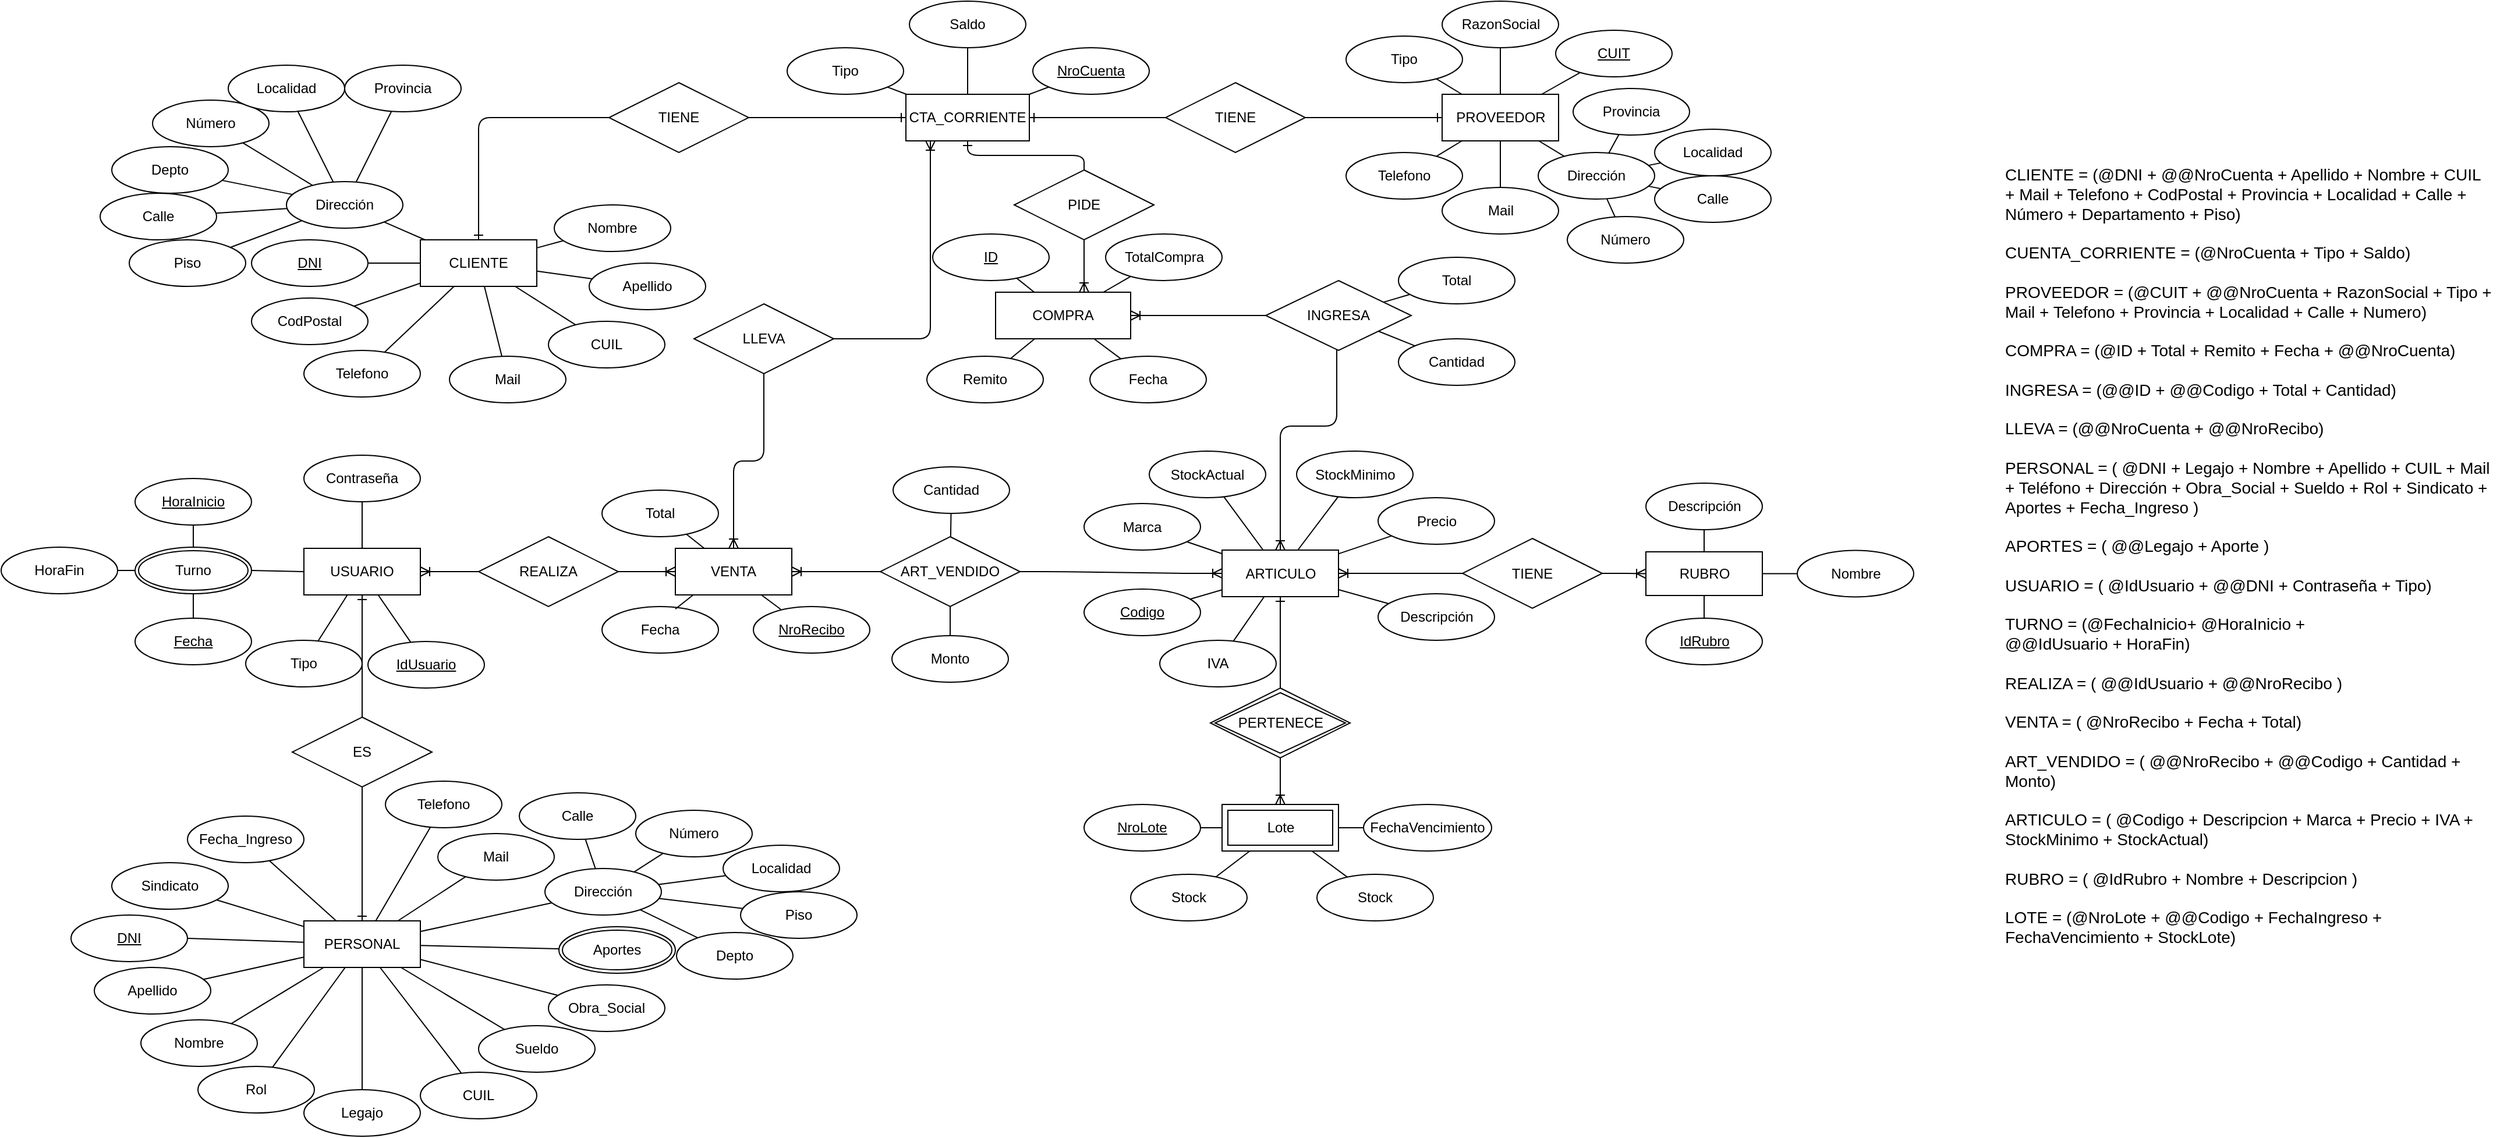 <mxfile version="13.9.9" type="device"><diagram id="IKvTLIT1SMnnKDI4ttd6" name="Página-1"><mxGraphModel dx="1092" dy="534" grid="1" gridSize="10" guides="1" tooltips="1" connect="1" arrows="1" fold="1" page="1" pageScale="1" pageWidth="827" pageHeight="1169" math="0" shadow="0"><root><mxCell id="0"/><mxCell id="1" parent="0"/><mxCell id="R1rLWOfNlnyUnQjeIpR--3" value="ARTICULO" style="whiteSpace=wrap;html=1;align=center;" parent="1" vertex="1"><mxGeometry x="1098.5" y="481.5" width="100" height="40" as="geometry"/></mxCell><mxCell id="R1rLWOfNlnyUnQjeIpR--4" value="CLIENTE" style="whiteSpace=wrap;html=1;align=center;" parent="1" vertex="1"><mxGeometry x="410" y="215" width="100" height="40" as="geometry"/></mxCell><mxCell id="R1rLWOfNlnyUnQjeIpR--5" value="PROVEEDOR" style="whiteSpace=wrap;html=1;align=center;" parent="1" vertex="1"><mxGeometry x="1287.5" y="90" width="100" height="40" as="geometry"/></mxCell><mxCell id="R1rLWOfNlnyUnQjeIpR--6" value="PERSONAL" style="whiteSpace=wrap;html=1;align=center;" parent="1" vertex="1"><mxGeometry x="310" y="800" width="100" height="40" as="geometry"/></mxCell><mxCell id="R1rLWOfNlnyUnQjeIpR--7" value="CTA_CORRIENTE" style="whiteSpace=wrap;html=1;align=center;" parent="1" vertex="1"><mxGeometry x="827" y="90" width="106" height="40" as="geometry"/></mxCell><mxCell id="R1rLWOfNlnyUnQjeIpR--8" value="INGRESA" style="shape=rhombus;perimeter=rhombusPerimeter;whiteSpace=wrap;html=1;align=center;" parent="1" vertex="1"><mxGeometry x="1136" y="250" width="125" height="60" as="geometry"/></mxCell><mxCell id="R1rLWOfNlnyUnQjeIpR--9" value="DNI" style="ellipse;whiteSpace=wrap;html=1;align=center;fontStyle=4;" parent="1" vertex="1"><mxGeometry x="110" y="795" width="100" height="40" as="geometry"/></mxCell><mxCell id="R1rLWOfNlnyUnQjeIpR--10" value="" style="endArrow=none;html=1;rounded=0;exitX=1;exitY=0.5;exitDx=0;exitDy=0;" parent="1" source="R1rLWOfNlnyUnQjeIpR--9" target="R1rLWOfNlnyUnQjeIpR--6" edge="1"><mxGeometry relative="1" as="geometry"><mxPoint x="283" y="630" as="sourcePoint"/><mxPoint x="463" y="620" as="targetPoint"/></mxGeometry></mxCell><mxCell id="R1rLWOfNlnyUnQjeIpR--11" value="Apellido" style="ellipse;whiteSpace=wrap;html=1;align=center;" parent="1" vertex="1"><mxGeometry x="130" y="840" width="100" height="40" as="geometry"/></mxCell><mxCell id="R1rLWOfNlnyUnQjeIpR--12" value="Nombre" style="ellipse;whiteSpace=wrap;html=1;align=center;" parent="1" vertex="1"><mxGeometry x="170" y="885" width="100" height="40" as="geometry"/></mxCell><mxCell id="R1rLWOfNlnyUnQjeIpR--13" value="Sueldo" style="ellipse;whiteSpace=wrap;html=1;align=center;" parent="1" vertex="1"><mxGeometry x="460" y="890" width="100" height="40" as="geometry"/></mxCell><mxCell id="R1rLWOfNlnyUnQjeIpR--14" value="Obra_Social" style="ellipse;whiteSpace=wrap;html=1;align=center;" parent="1" vertex="1"><mxGeometry x="520" y="855" width="100" height="40" as="geometry"/></mxCell><mxCell id="R1rLWOfNlnyUnQjeIpR--15" value="" style="endArrow=none;html=1;rounded=0;" parent="1" source="R1rLWOfNlnyUnQjeIpR--6" target="R1rLWOfNlnyUnQjeIpR--14" edge="1"><mxGeometry relative="1" as="geometry"><mxPoint x="481" y="820" as="sourcePoint"/><mxPoint x="627" y="730" as="targetPoint"/></mxGeometry></mxCell><mxCell id="R1rLWOfNlnyUnQjeIpR--16" value="" style="endArrow=none;html=1;rounded=0;" parent="1" source="R1rLWOfNlnyUnQjeIpR--6" target="R1rLWOfNlnyUnQjeIpR--13" edge="1"><mxGeometry relative="1" as="geometry"><mxPoint x="473" y="840" as="sourcePoint"/><mxPoint x="537" y="830" as="targetPoint"/></mxGeometry></mxCell><mxCell id="R1rLWOfNlnyUnQjeIpR--17" value="" style="endArrow=none;html=1;rounded=0;" parent="1" source="R1rLWOfNlnyUnQjeIpR--6" target="R1rLWOfNlnyUnQjeIpR--12" edge="1"><mxGeometry relative="1" as="geometry"><mxPoint x="409.667" y="850" as="sourcePoint"/><mxPoint x="456.413" y="874.179" as="targetPoint"/></mxGeometry></mxCell><mxCell id="R1rLWOfNlnyUnQjeIpR--18" value="" style="endArrow=none;html=1;rounded=0;" parent="1" source="R1rLWOfNlnyUnQjeIpR--6" target="R1rLWOfNlnyUnQjeIpR--11" edge="1"><mxGeometry relative="1" as="geometry"><mxPoint x="371" y="850" as="sourcePoint"/><mxPoint x="371" y="900" as="targetPoint"/></mxGeometry></mxCell><mxCell id="R1rLWOfNlnyUnQjeIpR--19" value="CUIL" style="ellipse;whiteSpace=wrap;html=1;align=center;" parent="1" vertex="1"><mxGeometry x="410" y="930" width="100" height="40" as="geometry"/></mxCell><mxCell id="R1rLWOfNlnyUnQjeIpR--20" value="" style="endArrow=none;html=1;rounded=0;" parent="1" source="R1rLWOfNlnyUnQjeIpR--6" target="R1rLWOfNlnyUnQjeIpR--19" edge="1"><mxGeometry relative="1" as="geometry"><mxPoint x="443.444" y="840" as="sourcePoint"/><mxPoint x="406.596" y="900.372" as="targetPoint"/></mxGeometry></mxCell><mxCell id="R1rLWOfNlnyUnQjeIpR--21" value="" style="endArrow=none;html=1;rounded=0;" parent="1" source="R1rLWOfNlnyUnQjeIpR--26" target="R1rLWOfNlnyUnQjeIpR--6" edge="1"><mxGeometry relative="1" as="geometry"><mxPoint x="500.793" y="766.293" as="sourcePoint"/><mxPoint x="476.818" y="800" as="targetPoint"/></mxGeometry></mxCell><mxCell id="R1rLWOfNlnyUnQjeIpR--22" value="Sindicato" style="ellipse;whiteSpace=wrap;html=1;align=center;" parent="1" vertex="1"><mxGeometry x="145" y="750" width="100" height="40" as="geometry"/></mxCell><mxCell id="R1rLWOfNlnyUnQjeIpR--23" value="" style="endArrow=none;html=1;rounded=0;" parent="1" source="R1rLWOfNlnyUnQjeIpR--22" target="R1rLWOfNlnyUnQjeIpR--6" edge="1"><mxGeometry relative="1" as="geometry"><mxPoint x="277" y="830" as="sourcePoint"/><mxPoint x="321" y="830" as="targetPoint"/></mxGeometry></mxCell><mxCell id="R1rLWOfNlnyUnQjeIpR--24" value="Rol" style="ellipse;whiteSpace=wrap;html=1;align=center;" parent="1" vertex="1"><mxGeometry x="219" y="925" width="100" height="40" as="geometry"/></mxCell><mxCell id="R1rLWOfNlnyUnQjeIpR--25" value="" style="endArrow=none;html=1;rounded=0;" parent="1" source="R1rLWOfNlnyUnQjeIpR--6" target="R1rLWOfNlnyUnQjeIpR--24" edge="1"><mxGeometry relative="1" as="geometry"><mxPoint x="339.444" y="850" as="sourcePoint"/><mxPoint x="243.804" y="910.617" as="targetPoint"/></mxGeometry></mxCell><mxCell id="R1rLWOfNlnyUnQjeIpR--26" value="Aportes" style="ellipse;shape=doubleEllipse;margin=3;whiteSpace=wrap;html=1;align=center;" parent="1" vertex="1"><mxGeometry x="529" y="805" width="100" height="40" as="geometry"/></mxCell><mxCell id="R1rLWOfNlnyUnQjeIpR--27" value="Fecha_Ingreso" style="ellipse;whiteSpace=wrap;html=1;align=center;" parent="1" vertex="1"><mxGeometry x="210" y="710" width="100" height="40" as="geometry"/></mxCell><mxCell id="R1rLWOfNlnyUnQjeIpR--28" value="" style="endArrow=none;html=1;rounded=0;" parent="1" source="R1rLWOfNlnyUnQjeIpR--6" target="R1rLWOfNlnyUnQjeIpR--27" edge="1"><mxGeometry relative="1" as="geometry"><mxPoint x="351.545" y="850" as="sourcePoint"/><mxPoint x="282.13" y="921.361" as="targetPoint"/></mxGeometry></mxCell><mxCell id="R1rLWOfNlnyUnQjeIpR--29" value="Dirección" style="ellipse;whiteSpace=wrap;html=1;align=center;" parent="1" vertex="1"><mxGeometry x="517" y="755" width="100" height="40" as="geometry"/></mxCell><mxCell id="R1rLWOfNlnyUnQjeIpR--30" value="" style="endArrow=none;html=1;rounded=0;" parent="1" source="R1rLWOfNlnyUnQjeIpR--29" target="R1rLWOfNlnyUnQjeIpR--6" edge="1"><mxGeometry relative="1" as="geometry"><mxPoint x="554.227" y="821.904" as="sourcePoint"/><mxPoint x="421" y="827.854" as="targetPoint"/></mxGeometry></mxCell><mxCell id="R1rLWOfNlnyUnQjeIpR--31" style="edgeStyle=orthogonalEdgeStyle;rounded=0;orthogonalLoop=1;jettySize=auto;html=1;exitX=0.5;exitY=1;exitDx=0;exitDy=0;" parent="1" source="R1rLWOfNlnyUnQjeIpR--26" target="R1rLWOfNlnyUnQjeIpR--26" edge="1"><mxGeometry relative="1" as="geometry"/></mxCell><mxCell id="R1rLWOfNlnyUnQjeIpR--32" value="Número" style="ellipse;whiteSpace=wrap;html=1;align=center;" parent="1" vertex="1"><mxGeometry x="595" y="705" width="100" height="40" as="geometry"/></mxCell><mxCell id="R1rLWOfNlnyUnQjeIpR--33" value="Localidad" style="ellipse;whiteSpace=wrap;html=1;align=center;" parent="1" vertex="1"><mxGeometry x="670" y="735" width="100" height="40" as="geometry"/></mxCell><mxCell id="R1rLWOfNlnyUnQjeIpR--34" value="Calle" style="ellipse;whiteSpace=wrap;html=1;align=center;" parent="1" vertex="1"><mxGeometry x="495" y="690" width="100" height="40" as="geometry"/></mxCell><mxCell id="R1rLWOfNlnyUnQjeIpR--35" value="Depto" style="ellipse;whiteSpace=wrap;html=1;align=center;" parent="1" vertex="1"><mxGeometry x="630" y="810" width="100" height="40" as="geometry"/></mxCell><mxCell id="R1rLWOfNlnyUnQjeIpR--36" value="Piso" style="ellipse;whiteSpace=wrap;html=1;align=center;" parent="1" vertex="1"><mxGeometry x="685" y="775" width="100" height="40" as="geometry"/></mxCell><mxCell id="R1rLWOfNlnyUnQjeIpR--37" value="" style="endArrow=none;html=1;rounded=0;" parent="1" source="R1rLWOfNlnyUnQjeIpR--29" target="R1rLWOfNlnyUnQjeIpR--34" edge="1"><mxGeometry relative="1" as="geometry"><mxPoint x="540.958" y="798.862" as="sourcePoint"/><mxPoint x="421" y="845.583" as="targetPoint"/></mxGeometry></mxCell><mxCell id="R1rLWOfNlnyUnQjeIpR--38" value="" style="endArrow=none;html=1;rounded=0;" parent="1" source="R1rLWOfNlnyUnQjeIpR--32" target="R1rLWOfNlnyUnQjeIpR--29" edge="1"><mxGeometry relative="1" as="geometry"><mxPoint x="550.958" y="808.862" as="sourcePoint"/><mxPoint x="431" y="855.583" as="targetPoint"/></mxGeometry></mxCell><mxCell id="R1rLWOfNlnyUnQjeIpR--39" value="" style="endArrow=none;html=1;rounded=0;" parent="1" source="R1rLWOfNlnyUnQjeIpR--33" target="R1rLWOfNlnyUnQjeIpR--29" edge="1"><mxGeometry relative="1" as="geometry"><mxPoint x="678.801" y="753.551" as="sourcePoint"/><mxPoint x="441" y="865.583" as="targetPoint"/></mxGeometry></mxCell><mxCell id="R1rLWOfNlnyUnQjeIpR--40" value="" style="endArrow=none;html=1;rounded=0;" parent="1" source="R1rLWOfNlnyUnQjeIpR--36" target="R1rLWOfNlnyUnQjeIpR--29" edge="1"><mxGeometry relative="1" as="geometry"><mxPoint x="570.958" y="828.862" as="sourcePoint"/><mxPoint x="451" y="875.583" as="targetPoint"/></mxGeometry></mxCell><mxCell id="R1rLWOfNlnyUnQjeIpR--41" value="" style="endArrow=none;html=1;rounded=0;" parent="1" source="R1rLWOfNlnyUnQjeIpR--35" target="R1rLWOfNlnyUnQjeIpR--29" edge="1"><mxGeometry relative="1" as="geometry"><mxPoint x="580.958" y="838.862" as="sourcePoint"/><mxPoint x="461" y="885.583" as="targetPoint"/></mxGeometry></mxCell><mxCell id="R1rLWOfNlnyUnQjeIpR--42" value="DNI" style="ellipse;whiteSpace=wrap;html=1;align=center;fontStyle=4;" parent="1" vertex="1"><mxGeometry x="265" y="215" width="100" height="40" as="geometry"/></mxCell><mxCell id="R1rLWOfNlnyUnQjeIpR--43" value="CUIL" style="ellipse;whiteSpace=wrap;html=1;align=center;" parent="1" vertex="1"><mxGeometry x="520" y="285" width="100" height="40" as="geometry"/></mxCell><mxCell id="R1rLWOfNlnyUnQjeIpR--44" value="Nombre" style="ellipse;whiteSpace=wrap;html=1;align=center;" parent="1" vertex="1"><mxGeometry x="525" y="185" width="100" height="40" as="geometry"/></mxCell><mxCell id="R1rLWOfNlnyUnQjeIpR--45" value="Apellido" style="ellipse;whiteSpace=wrap;html=1;align=center;" parent="1" vertex="1"><mxGeometry x="555" y="235" width="100" height="40" as="geometry"/></mxCell><mxCell id="R1rLWOfNlnyUnQjeIpR--46" value="CodPostal" style="ellipse;whiteSpace=wrap;html=1;align=center;" parent="1" vertex="1"><mxGeometry x="265" y="265" width="100" height="40" as="geometry"/></mxCell><mxCell id="R1rLWOfNlnyUnQjeIpR--47" value="" style="endArrow=none;html=1;rounded=0;" parent="1" source="R1rLWOfNlnyUnQjeIpR--42" target="R1rLWOfNlnyUnQjeIpR--4" edge="1"><mxGeometry relative="1" as="geometry"><mxPoint x="364.24" y="192.493" as="sourcePoint"/><mxPoint x="405.0" y="245.0" as="targetPoint"/></mxGeometry></mxCell><mxCell id="R1rLWOfNlnyUnQjeIpR--48" value="" style="endArrow=none;html=1;rounded=0;" parent="1" source="R1rLWOfNlnyUnQjeIpR--46" target="R1rLWOfNlnyUnQjeIpR--4" edge="1"><mxGeometry relative="1" as="geometry"><mxPoint x="364.447" y="257.967" as="sourcePoint"/><mxPoint x="405.0" y="262.143" as="targetPoint"/></mxGeometry></mxCell><mxCell id="R1rLWOfNlnyUnQjeIpR--49" value="" style="endArrow=none;html=1;rounded=0;" parent="1" source="R1rLWOfNlnyUnQjeIpR--193" target="R1rLWOfNlnyUnQjeIpR--4" edge="1"><mxGeometry relative="1" as="geometry"><mxPoint x="383.749" y="311.459" as="sourcePoint"/><mxPoint x="415" y="282.5" as="targetPoint"/></mxGeometry></mxCell><mxCell id="R1rLWOfNlnyUnQjeIpR--50" value="" style="endArrow=none;html=1;rounded=0;" parent="1" source="R1rLWOfNlnyUnQjeIpR--132" target="R1rLWOfNlnyUnQjeIpR--4" edge="1"><mxGeometry relative="1" as="geometry"><mxPoint x="515.443" y="316.593" as="sourcePoint"/><mxPoint x="442.143" y="290" as="targetPoint"/></mxGeometry></mxCell><mxCell id="R1rLWOfNlnyUnQjeIpR--51" value="" style="endArrow=none;html=1;rounded=0;" parent="1" source="R1rLWOfNlnyUnQjeIpR--43" target="R1rLWOfNlnyUnQjeIpR--4" edge="1"><mxGeometry relative="1" as="geometry"><mxPoint x="527.363" y="321.97" as="sourcePoint"/><mxPoint x="489" y="290" as="targetPoint"/></mxGeometry></mxCell><mxCell id="R1rLWOfNlnyUnQjeIpR--52" value="" style="endArrow=none;html=1;rounded=0;" parent="1" source="R1rLWOfNlnyUnQjeIpR--45" target="R1rLWOfNlnyUnQjeIpR--4" edge="1"><mxGeometry relative="1" as="geometry"><mxPoint x="548.831" y="289.909" as="sourcePoint"/><mxPoint x="515" y="281.811" as="targetPoint"/></mxGeometry></mxCell><mxCell id="R1rLWOfNlnyUnQjeIpR--53" value="" style="endArrow=none;html=1;rounded=0;" parent="1" source="R1rLWOfNlnyUnQjeIpR--44" target="R1rLWOfNlnyUnQjeIpR--4" edge="1"><mxGeometry relative="1" as="geometry"><mxPoint x="582.55" y="262.959" as="sourcePoint"/><mxPoint x="515" y="267.006" as="targetPoint"/></mxGeometry></mxCell><mxCell id="R1rLWOfNlnyUnQjeIpR--54" value="VENTA" style="whiteSpace=wrap;html=1;align=center;" parent="1" vertex="1"><mxGeometry x="629" y="480" width="100" height="40" as="geometry"/></mxCell><mxCell id="R1rLWOfNlnyUnQjeIpR--55" value="Dirección" style="ellipse;whiteSpace=wrap;html=1;align=center;" parent="1" vertex="1"><mxGeometry x="295" y="165" width="100" height="40" as="geometry"/></mxCell><mxCell id="R1rLWOfNlnyUnQjeIpR--56" value="Calle" style="ellipse;whiteSpace=wrap;html=1;align=center;" parent="1" vertex="1"><mxGeometry x="135" y="175" width="100" height="40" as="geometry"/></mxCell><mxCell id="R1rLWOfNlnyUnQjeIpR--57" value="Número" style="ellipse;whiteSpace=wrap;html=1;align=center;" parent="1" vertex="1"><mxGeometry x="180" y="95" width="100" height="40" as="geometry"/></mxCell><mxCell id="R1rLWOfNlnyUnQjeIpR--58" value="Localidad" style="ellipse;whiteSpace=wrap;html=1;align=center;" parent="1" vertex="1"><mxGeometry x="245" y="65" width="100" height="40" as="geometry"/></mxCell><mxCell id="R1rLWOfNlnyUnQjeIpR--59" value="Piso" style="ellipse;whiteSpace=wrap;html=1;align=center;" parent="1" vertex="1"><mxGeometry x="160" y="215" width="100" height="40" as="geometry"/></mxCell><mxCell id="R1rLWOfNlnyUnQjeIpR--60" value="Depto" style="ellipse;whiteSpace=wrap;html=1;align=center;" parent="1" vertex="1"><mxGeometry x="145" y="135" width="100" height="40" as="geometry"/></mxCell><mxCell id="R1rLWOfNlnyUnQjeIpR--61" value="" style="endArrow=none;html=1;rounded=0;" parent="1" source="R1rLWOfNlnyUnQjeIpR--55" target="R1rLWOfNlnyUnQjeIpR--58" edge="1"><mxGeometry relative="1" as="geometry"><mxPoint x="191.306" y="299.999" as="sourcePoint"/><mxPoint x="318.69" y="347.688" as="targetPoint"/></mxGeometry></mxCell><mxCell id="R1rLWOfNlnyUnQjeIpR--62" value="" style="endArrow=none;html=1;rounded=0;" parent="1" source="R1rLWOfNlnyUnQjeIpR--57" target="R1rLWOfNlnyUnQjeIpR--55" edge="1"><mxGeometry relative="1" as="geometry"><mxPoint x="357.796" y="160.031" as="sourcePoint"/><mxPoint x="362.148" y="129.967" as="targetPoint"/></mxGeometry></mxCell><mxCell id="R1rLWOfNlnyUnQjeIpR--63" value="" style="endArrow=none;html=1;rounded=0;" parent="1" source="R1rLWOfNlnyUnQjeIpR--60" target="R1rLWOfNlnyUnQjeIpR--55" edge="1"><mxGeometry relative="1" as="geometry"><mxPoint x="291.023" y="137.078" as="sourcePoint"/><mxPoint x="329.275" y="162.85" as="targetPoint"/></mxGeometry></mxCell><mxCell id="R1rLWOfNlnyUnQjeIpR--64" value="" style="endArrow=none;html=1;rounded=0;" parent="1" source="R1rLWOfNlnyUnQjeIpR--56" target="R1rLWOfNlnyUnQjeIpR--55" edge="1"><mxGeometry relative="1" as="geometry"><mxPoint x="235.746" y="158.073" as="sourcePoint"/><mxPoint x="309.482" y="171.724" as="targetPoint"/></mxGeometry></mxCell><mxCell id="R1rLWOfNlnyUnQjeIpR--65" value="" style="endArrow=none;html=1;rounded=0;" parent="1" source="R1rLWOfNlnyUnQjeIpR--59" target="R1rLWOfNlnyUnQjeIpR--55" edge="1"><mxGeometry relative="1" as="geometry"><mxPoint x="269.239" y="186.524" as="sourcePoint"/><mxPoint x="305.836" y="183.642" as="targetPoint"/></mxGeometry></mxCell><mxCell id="R1rLWOfNlnyUnQjeIpR--66" value="" style="endArrow=none;html=1;rounded=0;" parent="1" source="R1rLWOfNlnyUnQjeIpR--55" target="R1rLWOfNlnyUnQjeIpR--4" edge="1"><mxGeometry relative="1" as="geometry"><mxPoint x="359.721" y="243.944" as="sourcePoint"/><mxPoint x="415" y="255" as="targetPoint"/></mxGeometry></mxCell><mxCell id="R1rLWOfNlnyUnQjeIpR--67" value="ART_VENDIDO" style="shape=rhombus;perimeter=rhombusPerimeter;whiteSpace=wrap;html=1;align=center;" parent="1" vertex="1"><mxGeometry x="805" y="470" width="120" height="60" as="geometry"/></mxCell><mxCell id="R1rLWOfNlnyUnQjeIpR--68" value="" style="edgeStyle=entityRelationEdgeStyle;fontSize=12;html=1;endArrow=ERoneToMany;exitX=1;exitY=0.5;exitDx=0;exitDy=0;" parent="1" source="R1rLWOfNlnyUnQjeIpR--67" target="R1rLWOfNlnyUnQjeIpR--3" edge="1"><mxGeometry width="100" height="100" relative="1" as="geometry"><mxPoint x="987.5" y="501.5" as="sourcePoint"/><mxPoint x="918.5" y="552.5" as="targetPoint"/></mxGeometry></mxCell><mxCell id="R1rLWOfNlnyUnQjeIpR--69" value="" style="edgeStyle=entityRelationEdgeStyle;fontSize=12;html=1;endArrow=ERoneToMany;" parent="1" source="R1rLWOfNlnyUnQjeIpR--67" target="R1rLWOfNlnyUnQjeIpR--54" edge="1"><mxGeometry width="100" height="100" relative="1" as="geometry"><mxPoint x="748" y="540" as="sourcePoint"/><mxPoint x="802" y="540" as="targetPoint"/></mxGeometry></mxCell><mxCell id="R1rLWOfNlnyUnQjeIpR--70" value="ES" style="shape=rhombus;perimeter=rhombusPerimeter;whiteSpace=wrap;html=1;align=center;" parent="1" vertex="1"><mxGeometry x="300" y="625" width="120" height="60" as="geometry"/></mxCell><mxCell id="R1rLWOfNlnyUnQjeIpR--71" value="" style="edgeStyle=orthogonalEdgeStyle;fontSize=12;html=1;endArrow=ERoneToMany;entryX=0.5;entryY=0;entryDx=0;entryDy=0;" parent="1" source="R1rLWOfNlnyUnQjeIpR--8" target="R1rLWOfNlnyUnQjeIpR--3" edge="1"><mxGeometry width="100" height="100" relative="1" as="geometry"><mxPoint x="949.5" y="510" as="sourcePoint"/><mxPoint x="1046" y="510" as="targetPoint"/><Array as="points"><mxPoint x="1197" y="375"/><mxPoint x="1149" y="375"/></Array></mxGeometry></mxCell><mxCell id="R1rLWOfNlnyUnQjeIpR--72" value="" style="edgeStyle=orthogonalEdgeStyle;fontSize=12;html=1;endArrow=ERoneToMany;" parent="1" source="R1rLWOfNlnyUnQjeIpR--169" target="R1rLWOfNlnyUnQjeIpR--168" edge="1"><mxGeometry width="100" height="100" relative="1" as="geometry"><mxPoint x="945" y="170" as="sourcePoint"/><mxPoint x="1229" y="510" as="targetPoint"/><Array as="points"><mxPoint x="980" y="250"/><mxPoint x="980" y="250"/></Array></mxGeometry></mxCell><mxCell id="R1rLWOfNlnyUnQjeIpR--73" value="LLEVA" style="shape=rhombus;perimeter=rhombusPerimeter;whiteSpace=wrap;html=1;align=center;" parent="1" vertex="1"><mxGeometry x="645" y="270" width="120" height="60" as="geometry"/></mxCell><mxCell id="R1rLWOfNlnyUnQjeIpR--74" value="" style="edgeStyle=orthogonalEdgeStyle;fontSize=12;html=1;endArrow=ERoneToMany;" parent="1" source="R1rLWOfNlnyUnQjeIpR--73" target="R1rLWOfNlnyUnQjeIpR--54" edge="1"><mxGeometry width="100" height="100" relative="1" as="geometry"><mxPoint x="689" y="680" as="sourcePoint"/><mxPoint x="689" y="530" as="targetPoint"/></mxGeometry></mxCell><mxCell id="R1rLWOfNlnyUnQjeIpR--75" value="" style="edgeStyle=orthogonalEdgeStyle;fontSize=12;html=1;endArrow=ERoneToMany;" parent="1" source="R1rLWOfNlnyUnQjeIpR--73" target="R1rLWOfNlnyUnQjeIpR--7" edge="1"><mxGeometry width="100" height="100" relative="1" as="geometry"><mxPoint x="830.118" y="350.059" as="sourcePoint"/><mxPoint x="689" y="490" as="targetPoint"/><Array as="points"><mxPoint x="848" y="170"/><mxPoint x="848" y="170"/></Array></mxGeometry></mxCell><mxCell id="R1rLWOfNlnyUnQjeIpR--76" value="TIENE" style="shape=rhombus;perimeter=rhombusPerimeter;whiteSpace=wrap;html=1;align=center;" parent="1" vertex="1"><mxGeometry x="1050" y="80" width="120" height="60" as="geometry"/></mxCell><mxCell id="R1rLWOfNlnyUnQjeIpR--77" value="" style="edgeStyle=orthogonalEdgeStyle;fontSize=12;html=1;endArrow=ERone;endFill=1;" parent="1" source="R1rLWOfNlnyUnQjeIpR--76" target="R1rLWOfNlnyUnQjeIpR--5" edge="1"><mxGeometry width="100" height="100" relative="1" as="geometry"><mxPoint x="1016" y="420" as="sourcePoint"/><mxPoint x="1116" y="320" as="targetPoint"/></mxGeometry></mxCell><mxCell id="R1rLWOfNlnyUnQjeIpR--78" value="" style="edgeStyle=orthogonalEdgeStyle;fontSize=12;html=1;endArrow=ERone;endFill=1;" parent="1" source="R1rLWOfNlnyUnQjeIpR--76" target="R1rLWOfNlnyUnQjeIpR--7" edge="1"><mxGeometry width="100" height="100" relative="1" as="geometry"><mxPoint x="1128.0" y="120.0" as="sourcePoint"/><mxPoint x="1193.0" y="120.0" as="targetPoint"/></mxGeometry></mxCell><mxCell id="R1rLWOfNlnyUnQjeIpR--79" value="TIENE" style="shape=rhombus;perimeter=rhombusPerimeter;whiteSpace=wrap;html=1;align=center;" parent="1" vertex="1"><mxGeometry x="572" y="80" width="120" height="60" as="geometry"/></mxCell><mxCell id="R1rLWOfNlnyUnQjeIpR--80" value="" style="edgeStyle=orthogonalEdgeStyle;fontSize=12;html=1;endArrow=ERone;endFill=1;" parent="1" source="R1rLWOfNlnyUnQjeIpR--79" target="R1rLWOfNlnyUnQjeIpR--7" edge="1"><mxGeometry width="100" height="100" relative="1" as="geometry"><mxPoint x="1008.0" y="120.0" as="sourcePoint"/><mxPoint x="943.0" y="120.0" as="targetPoint"/></mxGeometry></mxCell><mxCell id="R1rLWOfNlnyUnQjeIpR--81" value="" style="edgeStyle=orthogonalEdgeStyle;fontSize=12;html=1;endArrow=ERone;endFill=1;" parent="1" source="R1rLWOfNlnyUnQjeIpR--79" target="R1rLWOfNlnyUnQjeIpR--4" edge="1"><mxGeometry width="100" height="100" relative="1" as="geometry"><mxPoint x="702" y="120.0" as="sourcePoint"/><mxPoint x="837" y="120.0" as="targetPoint"/></mxGeometry></mxCell><mxCell id="R1rLWOfNlnyUnQjeIpR--82" value="Legajo" style="ellipse;whiteSpace=wrap;html=1;align=center;" parent="1" vertex="1"><mxGeometry x="310" y="945" width="100" height="40" as="geometry"/></mxCell><mxCell id="R1rLWOfNlnyUnQjeIpR--83" value="Saldo" style="ellipse;whiteSpace=wrap;html=1;align=center;" parent="1" vertex="1"><mxGeometry x="830" y="10" width="100" height="40" as="geometry"/></mxCell><mxCell id="R1rLWOfNlnyUnQjeIpR--84" value="" style="endArrow=none;html=1;rounded=0;" parent="1" source="R1rLWOfNlnyUnQjeIpR--7" target="R1rLWOfNlnyUnQjeIpR--83" edge="1"><mxGeometry relative="1" as="geometry"><mxPoint x="691.996" y="59.996" as="sourcePoint"/><mxPoint x="708.744" y="19.464" as="targetPoint"/></mxGeometry></mxCell><mxCell id="R1rLWOfNlnyUnQjeIpR--85" value="Tipo" style="ellipse;whiteSpace=wrap;html=1;align=center;" parent="1" vertex="1"><mxGeometry x="725" y="50" width="100" height="40" as="geometry"/></mxCell><mxCell id="R1rLWOfNlnyUnQjeIpR--86" value="NroCuenta" style="ellipse;whiteSpace=wrap;html=1;align=center;fontStyle=4;" parent="1" vertex="1"><mxGeometry x="936" y="50" width="100" height="40" as="geometry"/></mxCell><mxCell id="R1rLWOfNlnyUnQjeIpR--87" value="" style="endArrow=none;html=1;rounded=0;" parent="1" source="R1rLWOfNlnyUnQjeIpR--7" target="R1rLWOfNlnyUnQjeIpR--85" edge="1"><mxGeometry relative="1" as="geometry"><mxPoint x="890" y="110" as="sourcePoint"/><mxPoint x="890" y="60.0" as="targetPoint"/></mxGeometry></mxCell><mxCell id="R1rLWOfNlnyUnQjeIpR--88" value="" style="endArrow=none;html=1;rounded=0;" parent="1" source="R1rLWOfNlnyUnQjeIpR--7" target="R1rLWOfNlnyUnQjeIpR--86" edge="1"><mxGeometry relative="1" as="geometry"><mxPoint x="864.236" y="100.0" as="sourcePoint"/><mxPoint x="820.146" y="65.774" as="targetPoint"/></mxGeometry></mxCell><mxCell id="R1rLWOfNlnyUnQjeIpR--89" value="Fecha" style="ellipse;whiteSpace=wrap;html=1;align=center;" parent="1" vertex="1"><mxGeometry x="566" y="530" width="100" height="40" as="geometry"/></mxCell><mxCell id="R1rLWOfNlnyUnQjeIpR--90" value="Total" style="ellipse;whiteSpace=wrap;html=1;align=center;" parent="1" vertex="1"><mxGeometry x="566" y="430" width="100" height="40" as="geometry"/></mxCell><mxCell id="R1rLWOfNlnyUnQjeIpR--91" value="NroRecibo" style="ellipse;whiteSpace=wrap;html=1;align=center;fontStyle=4;" parent="1" vertex="1"><mxGeometry x="696" y="530" width="100" height="40" as="geometry"/></mxCell><mxCell id="R1rLWOfNlnyUnQjeIpR--92" value="" style="endArrow=none;html=1;rounded=0;" parent="1" edge="1"><mxGeometry relative="1" as="geometry"><mxPoint x="719.501" y="532.353" as="sourcePoint"/><mxPoint x="702.83" y="520" as="targetPoint"/></mxGeometry></mxCell><mxCell id="R1rLWOfNlnyUnQjeIpR--93" value="" style="endArrow=none;html=1;rounded=0;" parent="1" edge="1"><mxGeometry relative="1" as="geometry"><mxPoint x="644.329" y="520" as="sourcePoint"/><mxPoint x="629.001" y="532.111" as="targetPoint"/></mxGeometry></mxCell><mxCell id="R1rLWOfNlnyUnQjeIpR--94" value="" style="endArrow=none;html=1;rounded=0;" parent="1" source="R1rLWOfNlnyUnQjeIpR--54" target="R1rLWOfNlnyUnQjeIpR--90" edge="1"><mxGeometry relative="1" as="geometry"><mxPoint x="663.8" y="490" as="sourcePoint"/><mxPoint x="648.503" y="477.86" as="targetPoint"/></mxGeometry></mxCell><mxCell id="R1rLWOfNlnyUnQjeIpR--95" value="Codigo" style="ellipse;whiteSpace=wrap;html=1;align=center;fontStyle=4;" parent="1" vertex="1"><mxGeometry x="980" y="515" width="100" height="40" as="geometry"/></mxCell><mxCell id="R1rLWOfNlnyUnQjeIpR--96" value="" style="endArrow=none;html=1;rounded=0;" parent="1" source="R1rLWOfNlnyUnQjeIpR--95" target="R1rLWOfNlnyUnQjeIpR--3" edge="1"><mxGeometry relative="1" as="geometry"><mxPoint x="1098.501" y="543.853" as="sourcePoint"/><mxPoint x="1081.83" y="531.5" as="targetPoint"/></mxGeometry></mxCell><mxCell id="R1rLWOfNlnyUnQjeIpR--97" value="Cantidad" style="ellipse;whiteSpace=wrap;html=1;align=center;" parent="1" vertex="1"><mxGeometry x="1250" y="300" width="100" height="40" as="geometry"/></mxCell><mxCell id="R1rLWOfNlnyUnQjeIpR--98" value="" style="endArrow=none;html=1;rounded=0;" parent="1" source="R1rLWOfNlnyUnQjeIpR--97" target="R1rLWOfNlnyUnQjeIpR--8" edge="1"><mxGeometry relative="1" as="geometry"><mxPoint x="1490.66" y="434" as="sourcePoint"/><mxPoint x="1490.66" y="360" as="targetPoint"/></mxGeometry></mxCell><mxCell id="R1rLWOfNlnyUnQjeIpR--99" value="Fecha" style="ellipse;whiteSpace=wrap;html=1;align=center;" parent="1" vertex="1"><mxGeometry x="985" y="315" width="100" height="40" as="geometry"/></mxCell><mxCell id="R1rLWOfNlnyUnQjeIpR--100" value="Total" style="ellipse;whiteSpace=wrap;html=1;align=center;" parent="1" vertex="1"><mxGeometry x="1250" y="230" width="100" height="40" as="geometry"/></mxCell><mxCell id="R1rLWOfNlnyUnQjeIpR--101" value="" style="endArrow=none;html=1;rounded=0;" parent="1" source="R1rLWOfNlnyUnQjeIpR--100" target="R1rLWOfNlnyUnQjeIpR--8" edge="1"><mxGeometry relative="1" as="geometry"><mxPoint x="1639.897" y="378.612" as="sourcePoint"/><mxPoint x="1548.781" y="352.964" as="targetPoint"/></mxGeometry></mxCell><mxCell id="R1rLWOfNlnyUnQjeIpR--102" value="Remito" style="ellipse;whiteSpace=wrap;html=1;align=center;" parent="1" vertex="1"><mxGeometry x="845" y="315" width="100" height="40" as="geometry"/></mxCell><mxCell id="R1rLWOfNlnyUnQjeIpR--103" value="IVA" style="ellipse;whiteSpace=wrap;html=1;align=center;" parent="1" vertex="1"><mxGeometry x="1045" y="559" width="100" height="40" as="geometry"/></mxCell><mxCell id="R1rLWOfNlnyUnQjeIpR--104" value="" style="endArrow=none;html=1;rounded=0;" parent="1" source="R1rLWOfNlnyUnQjeIpR--103" target="R1rLWOfNlnyUnQjeIpR--3" edge="1"><mxGeometry relative="1" as="geometry"><mxPoint x="1000.5" y="555.5" as="sourcePoint"/><mxPoint x="1158.5" y="531.5" as="targetPoint"/></mxGeometry></mxCell><mxCell id="R1rLWOfNlnyUnQjeIpR--105" value="Precio" style="ellipse;whiteSpace=wrap;html=1;align=center;" parent="1" vertex="1"><mxGeometry x="1232.5" y="436.5" width="100" height="40" as="geometry"/></mxCell><mxCell id="R1rLWOfNlnyUnQjeIpR--106" value="Marca" style="ellipse;whiteSpace=wrap;html=1;align=center;" parent="1" vertex="1"><mxGeometry x="980" y="441.5" width="100" height="40" as="geometry"/></mxCell><mxCell id="R1rLWOfNlnyUnQjeIpR--107" value="Descripción" style="ellipse;whiteSpace=wrap;html=1;align=center;" parent="1" vertex="1"><mxGeometry x="1232.5" y="519" width="100" height="40" as="geometry"/></mxCell><mxCell id="R1rLWOfNlnyUnQjeIpR--108" value="StockActual" style="ellipse;whiteSpace=wrap;html=1;align=center;" parent="1" vertex="1"><mxGeometry x="1036" y="396.5" width="100" height="40" as="geometry"/></mxCell><mxCell id="R1rLWOfNlnyUnQjeIpR--109" value="" style="endArrow=none;html=1;rounded=0;" parent="1" source="R1rLWOfNlnyUnQjeIpR--108" target="R1rLWOfNlnyUnQjeIpR--3" edge="1"><mxGeometry relative="1" as="geometry"><mxPoint x="1075.084" y="564.561" as="sourcePoint"/><mxPoint x="1127.071" y="531.5" as="targetPoint"/></mxGeometry></mxCell><mxCell id="R1rLWOfNlnyUnQjeIpR--110" value="" style="endArrow=none;html=1;rounded=0;" parent="1" source="R1rLWOfNlnyUnQjeIpR--107" target="R1rLWOfNlnyUnQjeIpR--3" edge="1"><mxGeometry relative="1" as="geometry"><mxPoint x="1113.004" y="595.946" as="sourcePoint"/><mxPoint x="1147.731" y="531.5" as="targetPoint"/></mxGeometry></mxCell><mxCell id="R1rLWOfNlnyUnQjeIpR--111" value="" style="endArrow=none;html=1;rounded=0;" parent="1" source="R1rLWOfNlnyUnQjeIpR--106" target="R1rLWOfNlnyUnQjeIpR--3" edge="1"><mxGeometry relative="1" as="geometry"><mxPoint x="1194.188" y="595.778" as="sourcePoint"/><mxPoint x="1166.962" y="531.5" as="targetPoint"/></mxGeometry></mxCell><mxCell id="R1rLWOfNlnyUnQjeIpR--112" value="" style="endArrow=none;html=1;rounded=0;" parent="1" source="R1rLWOfNlnyUnQjeIpR--105" target="R1rLWOfNlnyUnQjeIpR--3" edge="1"><mxGeometry relative="1" as="geometry"><mxPoint x="1194.188" y="595.778" as="sourcePoint"/><mxPoint x="1166.962" y="531.5" as="targetPoint"/></mxGeometry></mxCell><mxCell id="R1rLWOfNlnyUnQjeIpR--113" value="StockMinimo" style="ellipse;whiteSpace=wrap;html=1;align=center;" parent="1" vertex="1"><mxGeometry x="1162.5" y="396.5" width="100" height="40" as="geometry"/></mxCell><mxCell id="R1rLWOfNlnyUnQjeIpR--114" value="" style="endArrow=none;html=1;rounded=0;" parent="1" source="R1rLWOfNlnyUnQjeIpR--113" target="R1rLWOfNlnyUnQjeIpR--3" edge="1"><mxGeometry relative="1" as="geometry"><mxPoint x="1221.637" y="493.025" as="sourcePoint"/><mxPoint x="1208.5" y="497.077" as="targetPoint"/></mxGeometry></mxCell><mxCell id="R1rLWOfNlnyUnQjeIpR--115" value="FechaVencimiento" style="ellipse;whiteSpace=wrap;html=1;align=center;" parent="1" vertex="1"><mxGeometry x="1220" y="700" width="110" height="40" as="geometry"/></mxCell><mxCell id="R1rLWOfNlnyUnQjeIpR--116" value="" style="endArrow=none;html=1;rounded=0;" parent="1" source="R1rLWOfNlnyUnQjeIpR--115" target="R1rLWOfNlnyUnQjeIpR--119" edge="1"><mxGeometry relative="1" as="geometry"><mxPoint x="1265.084" y="944.561" as="sourcePoint"/><mxPoint x="1322.5" y="861.5" as="targetPoint"/></mxGeometry></mxCell><mxCell id="R1rLWOfNlnyUnQjeIpR--117" value="" style="edgeStyle=orthogonalEdgeStyle;fontSize=12;html=1;endArrow=ERone;endFill=1;" parent="1" source="R1rLWOfNlnyUnQjeIpR--118" target="R1rLWOfNlnyUnQjeIpR--3" edge="1"><mxGeometry width="100" height="100" relative="1" as="geometry"><mxPoint x="1182.5" y="625.5" as="sourcePoint"/><mxPoint x="1005.5" y="121.5" as="targetPoint"/></mxGeometry></mxCell><mxCell id="R1rLWOfNlnyUnQjeIpR--118" value="PERTENECE" style="shape=rhombus;double=1;perimeter=rhombusPerimeter;whiteSpace=wrap;html=1;align=center;" parent="1" vertex="1"><mxGeometry x="1088.5" y="600" width="120" height="60" as="geometry"/></mxCell><mxCell id="R1rLWOfNlnyUnQjeIpR--119" value="Lote" style="shape=ext;margin=3;double=1;whiteSpace=wrap;html=1;align=center;" parent="1" vertex="1"><mxGeometry x="1098.5" y="700" width="100" height="40" as="geometry"/></mxCell><mxCell id="R1rLWOfNlnyUnQjeIpR--120" value="" style="fontSize=12;html=1;endArrow=ERoneToMany;" parent="1" source="R1rLWOfNlnyUnQjeIpR--118" target="R1rLWOfNlnyUnQjeIpR--119" edge="1"><mxGeometry width="100" height="100" relative="1" as="geometry"><mxPoint x="1148.5" y="661.5" as="sourcePoint"/><mxPoint x="751.5" y="541.5" as="targetPoint"/></mxGeometry></mxCell><mxCell id="R1rLWOfNlnyUnQjeIpR--121" value="RazonSocial" style="ellipse;whiteSpace=wrap;html=1;align=center;" parent="1" vertex="1"><mxGeometry x="1287.5" y="10" width="100" height="40" as="geometry"/></mxCell><mxCell id="R1rLWOfNlnyUnQjeIpR--122" value="Dirección" style="ellipse;whiteSpace=wrap;html=1;align=center;" parent="1" vertex="1"><mxGeometry x="1370" y="140" width="100" height="40" as="geometry"/></mxCell><mxCell id="R1rLWOfNlnyUnQjeIpR--123" value="Mail" style="ellipse;whiteSpace=wrap;html=1;align=center;" parent="1" vertex="1"><mxGeometry x="425" y="725" width="100" height="40" as="geometry"/></mxCell><mxCell id="R1rLWOfNlnyUnQjeIpR--124" value="" style="endArrow=none;html=1;rounded=0;" parent="1" source="R1rLWOfNlnyUnQjeIpR--6" target="R1rLWOfNlnyUnQjeIpR--123" edge="1"><mxGeometry relative="1" as="geometry"><mxPoint x="345.818" y="810" as="sourcePoint"/><mxPoint x="239.882" y="678.964" as="targetPoint"/></mxGeometry></mxCell><mxCell id="R1rLWOfNlnyUnQjeIpR--125" value="" style="endArrow=none;html=1;rounded=0;" parent="1" source="R1rLWOfNlnyUnQjeIpR--121" target="R1rLWOfNlnyUnQjeIpR--5" edge="1"><mxGeometry relative="1" as="geometry"><mxPoint x="1296.001" y="77.96" as="sourcePoint"/><mxPoint x="1323" y="100" as="targetPoint"/></mxGeometry></mxCell><mxCell id="R1rLWOfNlnyUnQjeIpR--126" value="" style="endArrow=none;html=1;rounded=0;" parent="1" source="R1rLWOfNlnyUnQjeIpR--167" target="R1rLWOfNlnyUnQjeIpR--5" edge="1"><mxGeometry relative="1" as="geometry"><mxPoint x="1392.444" y="76.689" as="sourcePoint"/><mxPoint x="1358" y="100" as="targetPoint"/></mxGeometry></mxCell><mxCell id="R1rLWOfNlnyUnQjeIpR--127" value="" style="endArrow=none;html=1;rounded=0;" parent="1" source="R1rLWOfNlnyUnQjeIpR--122" target="R1rLWOfNlnyUnQjeIpR--5" edge="1"><mxGeometry relative="1" as="geometry"><mxPoint x="1450.348" y="74.792" as="sourcePoint"/><mxPoint x="1393" y="100" as="targetPoint"/></mxGeometry></mxCell><mxCell id="R1rLWOfNlnyUnQjeIpR--128" value="Cantidad" style="ellipse;whiteSpace=wrap;html=1;align=center;" parent="1" vertex="1"><mxGeometry x="816.0" y="410" width="100" height="40" as="geometry"/></mxCell><mxCell id="R1rLWOfNlnyUnQjeIpR--129" value="" style="endArrow=none;html=1;rounded=0;" parent="1" source="R1rLWOfNlnyUnQjeIpR--128" target="R1rLWOfNlnyUnQjeIpR--67" edge="1"><mxGeometry relative="1" as="geometry"><mxPoint x="895.5" y="361.25" as="sourcePoint"/><mxPoint x="918" y="368" as="targetPoint"/></mxGeometry></mxCell><mxCell id="R1rLWOfNlnyUnQjeIpR--130" value="Monto" style="ellipse;whiteSpace=wrap;html=1;align=center;" parent="1" vertex="1"><mxGeometry x="815" y="555" width="100" height="40" as="geometry"/></mxCell><mxCell id="R1rLWOfNlnyUnQjeIpR--131" value="" style="endArrow=none;html=1;rounded=0;" parent="1" source="R1rLWOfNlnyUnQjeIpR--130" target="R1rLWOfNlnyUnQjeIpR--67" edge="1"><mxGeometry relative="1" as="geometry"><mxPoint x="841.235" y="477.266" as="sourcePoint"/><mxPoint x="864.082" y="492.709" as="targetPoint"/></mxGeometry></mxCell><mxCell id="R1rLWOfNlnyUnQjeIpR--132" value="Mail" style="ellipse;whiteSpace=wrap;html=1;align=center;" parent="1" vertex="1"><mxGeometry x="435" y="315" width="100" height="40" as="geometry"/></mxCell><mxCell id="R1rLWOfNlnyUnQjeIpR--133" value="USUARIO" style="whiteSpace=wrap;html=1;align=center;" parent="1" vertex="1"><mxGeometry x="310" y="480" width="100" height="40" as="geometry"/></mxCell><mxCell id="R1rLWOfNlnyUnQjeIpR--134" value="IdUsuario" style="ellipse;whiteSpace=wrap;html=1;align=center;fontStyle=4;" parent="1" vertex="1"><mxGeometry x="365" y="560" width="100" height="40" as="geometry"/></mxCell><mxCell id="R1rLWOfNlnyUnQjeIpR--135" value="" style="endArrow=none;html=1;rounded=0;" parent="1" source="R1rLWOfNlnyUnQjeIpR--133" target="R1rLWOfNlnyUnQjeIpR--134" edge="1"><mxGeometry relative="1" as="geometry"><mxPoint x="144" y="415" as="sourcePoint"/><mxPoint x="87.0" y="415" as="targetPoint"/></mxGeometry></mxCell><mxCell id="R1rLWOfNlnyUnQjeIpR--136" value="" style="endArrow=none;html=1;rounded=0;exitX=0;exitY=0.5;exitDx=0;exitDy=0;entryX=1;entryY=0.5;entryDx=0;entryDy=0;" parent="1" source="R1rLWOfNlnyUnQjeIpR--133" target="R1rLWOfNlnyUnQjeIpR--143" edge="1"><mxGeometry relative="1" as="geometry"><mxPoint x="170.291" y="435" as="sourcePoint"/><mxPoint x="201.372" y="482.479" as="targetPoint"/></mxGeometry></mxCell><mxCell id="R1rLWOfNlnyUnQjeIpR--137" value="" style="endArrow=none;html=1;rounded=0;" parent="1" source="R1rLWOfNlnyUnQjeIpR--182" target="R1rLWOfNlnyUnQjeIpR--5" edge="1"><mxGeometry relative="1" as="geometry"><mxPoint x="1280.697" y="139.213" as="sourcePoint"/><mxPoint x="1522.786" y="180" as="targetPoint"/></mxGeometry></mxCell><mxCell id="R1rLWOfNlnyUnQjeIpR--138" value="Mail" style="ellipse;whiteSpace=wrap;html=1;align=center;" parent="1" vertex="1"><mxGeometry x="1287.5" y="170" width="100" height="40" as="geometry"/></mxCell><mxCell id="R1rLWOfNlnyUnQjeIpR--139" value="" style="endArrow=none;html=1;rounded=0;" parent="1" source="R1rLWOfNlnyUnQjeIpR--138" target="R1rLWOfNlnyUnQjeIpR--5" edge="1"><mxGeometry relative="1" as="geometry"><mxPoint x="1608.943" y="216.593" as="sourcePoint"/><mxPoint x="1572.786" y="180" as="targetPoint"/></mxGeometry></mxCell><mxCell id="R1rLWOfNlnyUnQjeIpR--140" value="REALIZA" style="shape=rhombus;perimeter=rhombusPerimeter;whiteSpace=wrap;html=1;align=center;" parent="1" vertex="1"><mxGeometry x="460" y="470" width="120" height="60" as="geometry"/></mxCell><mxCell id="R1rLWOfNlnyUnQjeIpR--141" value="" style="edgeStyle=orthogonalEdgeStyle;fontSize=12;html=1;endArrow=ERoneToMany;" parent="1" source="R1rLWOfNlnyUnQjeIpR--140" target="R1rLWOfNlnyUnQjeIpR--54" edge="1"><mxGeometry width="100" height="100" relative="1" as="geometry"><mxPoint x="684" y="372.5" as="sourcePoint"/><mxPoint x="684" y="485" as="targetPoint"/></mxGeometry></mxCell><mxCell id="R1rLWOfNlnyUnQjeIpR--142" value="" style="edgeStyle=orthogonalEdgeStyle;fontSize=12;html=1;endArrow=ERoneToMany;" parent="1" source="R1rLWOfNlnyUnQjeIpR--140" target="R1rLWOfNlnyUnQjeIpR--133" edge="1"><mxGeometry width="100" height="100" relative="1" as="geometry"><mxPoint x="684" y="372.5" as="sourcePoint"/><mxPoint x="684" y="485" as="targetPoint"/></mxGeometry></mxCell><mxCell id="R1rLWOfNlnyUnQjeIpR--143" value="Turno" style="ellipse;shape=doubleEllipse;margin=3;whiteSpace=wrap;html=1;align=center;" parent="1" vertex="1"><mxGeometry x="165" y="479" width="100" height="40" as="geometry"/></mxCell><mxCell id="R1rLWOfNlnyUnQjeIpR--144" value="Contraseña" style="ellipse;whiteSpace=wrap;html=1;align=center;" parent="1" vertex="1"><mxGeometry x="310" y="400" width="100" height="40" as="geometry"/></mxCell><mxCell id="R1rLWOfNlnyUnQjeIpR--145" value="" style="endArrow=none;html=1;rounded=0;exitX=0.5;exitY=1;exitDx=0;exitDy=0;entryX=0.5;entryY=0;entryDx=0;entryDy=0;" parent="1" source="R1rLWOfNlnyUnQjeIpR--144" target="R1rLWOfNlnyUnQjeIpR--133" edge="1"><mxGeometry relative="1" as="geometry"><mxPoint x="595" y="470" as="sourcePoint"/><mxPoint x="755" y="470" as="targetPoint"/></mxGeometry></mxCell><mxCell id="R1rLWOfNlnyUnQjeIpR--146" value="" style="edgeStyle=orthogonalEdgeStyle;fontSize=12;html=1;endArrow=ERone;endFill=1;" parent="1" source="R1rLWOfNlnyUnQjeIpR--70" target="R1rLWOfNlnyUnQjeIpR--133" edge="1"><mxGeometry width="100" height="100" relative="1" as="geometry"><mxPoint x="577" y="115" as="sourcePoint"/><mxPoint x="460" y="245" as="targetPoint"/></mxGeometry></mxCell><mxCell id="R1rLWOfNlnyUnQjeIpR--147" value="" style="edgeStyle=orthogonalEdgeStyle;fontSize=12;html=1;endArrow=ERone;endFill=1;" parent="1" source="R1rLWOfNlnyUnQjeIpR--70" target="R1rLWOfNlnyUnQjeIpR--6" edge="1"><mxGeometry width="100" height="100" relative="1" as="geometry"><mxPoint x="365" y="660" as="sourcePoint"/><mxPoint x="374" y="495" as="targetPoint"/></mxGeometry></mxCell><mxCell id="R1rLWOfNlnyUnQjeIpR--149" value="HoraFin" style="ellipse;whiteSpace=wrap;html=1;align=center;" parent="1" vertex="1"><mxGeometry x="50" y="479" width="100" height="40" as="geometry"/></mxCell><mxCell id="R1rLWOfNlnyUnQjeIpR--150" value="" style="endArrow=none;html=1;rounded=0;exitX=1;exitY=0.5;exitDx=0;exitDy=0;" parent="1" source="R1rLWOfNlnyUnQjeIpR--149" target="R1rLWOfNlnyUnQjeIpR--143" edge="1"><mxGeometry relative="1" as="geometry"><mxPoint x="520" y="489" as="sourcePoint"/><mxPoint x="680" y="489" as="targetPoint"/></mxGeometry></mxCell><mxCell id="R1rLWOfNlnyUnQjeIpR--151" value="" style="endArrow=none;html=1;rounded=0;entryX=0.5;entryY=0;entryDx=0;entryDy=0;" parent="1" source="t76RlAjNJHK4SlsTpmwv-4" target="R1rLWOfNlnyUnQjeIpR--143" edge="1"><mxGeometry relative="1" as="geometry"><mxPoint x="215" y="460" as="sourcePoint"/><mxPoint x="680" y="489" as="targetPoint"/></mxGeometry></mxCell><mxCell id="R1rLWOfNlnyUnQjeIpR--153" value="" style="endArrow=none;html=1;rounded=0;" parent="1" source="t76RlAjNJHK4SlsTpmwv-5" target="R1rLWOfNlnyUnQjeIpR--143" edge="1"><mxGeometry relative="1" as="geometry"><mxPoint x="215" y="539" as="sourcePoint"/><mxPoint x="170.532" y="501.09" as="targetPoint"/></mxGeometry></mxCell><mxCell id="R1rLWOfNlnyUnQjeIpR--154" value="" style="endArrow=none;html=1;rounded=0;" parent="1" source="R1rLWOfNlnyUnQjeIpR--99" target="R1rLWOfNlnyUnQjeIpR--168" edge="1"><mxGeometry relative="1" as="geometry"><mxPoint x="1221.369" y="205.005" as="sourcePoint"/><mxPoint x="1191.003" y="251.502" as="targetPoint"/></mxGeometry></mxCell><mxCell id="R1rLWOfNlnyUnQjeIpR--155" value="TIENE" style="shape=rhombus;perimeter=rhombusPerimeter;whiteSpace=wrap;html=1;align=center;" parent="1" vertex="1"><mxGeometry x="1305" y="471.5" width="120" height="60" as="geometry"/></mxCell><mxCell id="R1rLWOfNlnyUnQjeIpR--156" value="" style="edgeStyle=orthogonalEdgeStyle;fontSize=12;html=1;endArrow=ERoneToMany;" parent="1" source="R1rLWOfNlnyUnQjeIpR--155" target="R1rLWOfNlnyUnQjeIpR--3" edge="1"><mxGeometry width="100" height="100" relative="1" as="geometry"><mxPoint x="1153.5" y="296.5" as="sourcePoint"/><mxPoint x="1153.5" y="486.5" as="targetPoint"/></mxGeometry></mxCell><mxCell id="R1rLWOfNlnyUnQjeIpR--157" value="RUBRO" style="whiteSpace=wrap;html=1;align=center;" parent="1" vertex="1"><mxGeometry x="1462.5" y="483" width="100" height="37.5" as="geometry"/></mxCell><mxCell id="R1rLWOfNlnyUnQjeIpR--158" value="" style="edgeStyle=orthogonalEdgeStyle;fontSize=12;html=1;endArrow=ERoneToMany;" parent="1" source="R1rLWOfNlnyUnQjeIpR--155" target="R1rLWOfNlnyUnQjeIpR--157" edge="1"><mxGeometry width="100" height="100" relative="1" as="geometry"><mxPoint x="1337.5" y="496.5" as="sourcePoint"/><mxPoint x="1203.5" y="506.5" as="targetPoint"/></mxGeometry></mxCell><mxCell id="R1rLWOfNlnyUnQjeIpR--159" value="IdRubro" style="ellipse;whiteSpace=wrap;html=1;align=center;fontStyle=4;" parent="1" vertex="1"><mxGeometry x="1462.5" y="540" width="100" height="40" as="geometry"/></mxCell><mxCell id="R1rLWOfNlnyUnQjeIpR--160" value="Nombre" style="ellipse;whiteSpace=wrap;html=1;align=center;" parent="1" vertex="1"><mxGeometry x="1592.5" y="481.75" width="100" height="40" as="geometry"/></mxCell><mxCell id="R1rLWOfNlnyUnQjeIpR--161" value="Descripción" style="ellipse;whiteSpace=wrap;html=1;align=center;" parent="1" vertex="1"><mxGeometry x="1462.5" y="424" width="100" height="40" as="geometry"/></mxCell><mxCell id="R1rLWOfNlnyUnQjeIpR--162" value="" style="endArrow=none;html=1;rounded=0;" parent="1" source="R1rLWOfNlnyUnQjeIpR--161" target="R1rLWOfNlnyUnQjeIpR--157" edge="1"><mxGeometry relative="1" as="geometry"><mxPoint x="1249.089" y="474.304" as="sourcePoint"/><mxPoint x="1203.5" y="489.709" as="targetPoint"/></mxGeometry></mxCell><mxCell id="R1rLWOfNlnyUnQjeIpR--163" value="" style="endArrow=none;html=1;rounded=0;" parent="1" source="R1rLWOfNlnyUnQjeIpR--160" target="R1rLWOfNlnyUnQjeIpR--157" edge="1"><mxGeometry relative="1" as="geometry"><mxPoint x="1517.5" y="451.5" as="sourcePoint"/><mxPoint x="1517.5" y="488" as="targetPoint"/></mxGeometry></mxCell><mxCell id="R1rLWOfNlnyUnQjeIpR--164" value="" style="endArrow=none;html=1;rounded=0;" parent="1" source="R1rLWOfNlnyUnQjeIpR--157" target="R1rLWOfNlnyUnQjeIpR--159" edge="1"><mxGeometry relative="1" as="geometry"><mxPoint x="1597.5" y="508" as="sourcePoint"/><mxPoint x="1567.5" y="507.231" as="targetPoint"/></mxGeometry></mxCell><mxCell id="R1rLWOfNlnyUnQjeIpR--165" value="Tipo" style="ellipse;whiteSpace=wrap;html=1;align=center;" parent="1" vertex="1"><mxGeometry x="260" y="559" width="100" height="40" as="geometry"/></mxCell><mxCell id="R1rLWOfNlnyUnQjeIpR--166" value="" style="endArrow=none;html=1;rounded=0;" parent="1" source="R1rLWOfNlnyUnQjeIpR--165" target="R1rLWOfNlnyUnQjeIpR--133" edge="1"><mxGeometry relative="1" as="geometry"><mxPoint x="390.333" y="525" as="sourcePoint"/><mxPoint x="437.402" y="562.159" as="targetPoint"/></mxGeometry></mxCell><mxCell id="R1rLWOfNlnyUnQjeIpR--167" value="CUIT" style="ellipse;whiteSpace=wrap;html=1;align=center;fontStyle=4;" parent="1" vertex="1"><mxGeometry x="1385" y="35" width="100" height="40" as="geometry"/></mxCell><mxCell id="R1rLWOfNlnyUnQjeIpR--168" value="COMPRA" style="whiteSpace=wrap;html=1;align=center;" parent="1" vertex="1"><mxGeometry x="904" y="260" width="116" height="40" as="geometry"/></mxCell><mxCell id="R1rLWOfNlnyUnQjeIpR--169" value="PIDE" style="shape=rhombus;perimeter=rhombusPerimeter;whiteSpace=wrap;html=1;align=center;" parent="1" vertex="1"><mxGeometry x="920" y="155" width="120" height="60" as="geometry"/></mxCell><mxCell id="R1rLWOfNlnyUnQjeIpR--170" value="" style="edgeStyle=orthogonalEdgeStyle;fontSize=12;html=1;endArrow=ERoneToMany;" parent="1" source="R1rLWOfNlnyUnQjeIpR--8" target="R1rLWOfNlnyUnQjeIpR--168" edge="1"><mxGeometry width="100" height="100" relative="1" as="geometry"><mxPoint x="978" y="183.5" as="sourcePoint"/><mxPoint x="930.0" y="285" as="targetPoint"/></mxGeometry></mxCell><mxCell id="R1rLWOfNlnyUnQjeIpR--171" value="TotalCompra" style="ellipse;whiteSpace=wrap;html=1;align=center;" parent="1" vertex="1"><mxGeometry x="998.5" y="210" width="100" height="40" as="geometry"/></mxCell><mxCell id="R1rLWOfNlnyUnQjeIpR--172" value="" style="endArrow=none;html=1;rounded=0;" parent="1" source="R1rLWOfNlnyUnQjeIpR--168" target="R1rLWOfNlnyUnQjeIpR--171" edge="1"><mxGeometry relative="1" as="geometry"><mxPoint x="1031.695" y="322.305" as="sourcePoint"/><mxPoint x="1009.182" y="305" as="targetPoint"/></mxGeometry></mxCell><mxCell id="R1rLWOfNlnyUnQjeIpR--173" value="" style="endArrow=none;html=1;rounded=0;" parent="1" source="R1rLWOfNlnyUnQjeIpR--102" target="R1rLWOfNlnyUnQjeIpR--168" edge="1"><mxGeometry relative="1" as="geometry"><mxPoint x="897.36" y="325" as="sourcePoint"/><mxPoint x="919.998" y="303.44" as="targetPoint"/></mxGeometry></mxCell><mxCell id="R1rLWOfNlnyUnQjeIpR--174" value="Tipo" style="ellipse;whiteSpace=wrap;html=1;align=center;" parent="1" vertex="1"><mxGeometry x="1205" y="40" width="100" height="40" as="geometry"/></mxCell><mxCell id="R1rLWOfNlnyUnQjeIpR--175" value="" style="endArrow=none;html=1;rounded=0;" parent="1" source="R1rLWOfNlnyUnQjeIpR--174" target="R1rLWOfNlnyUnQjeIpR--5" edge="1"><mxGeometry relative="1" as="geometry"><mxPoint x="1401.371" y="81.397" as="sourcePoint"/><mxPoint x="1377.5" y="95" as="targetPoint"/></mxGeometry></mxCell><mxCell id="R1rLWOfNlnyUnQjeIpR--176" value="" style="endArrow=none;html=1;rounded=0;" parent="1" source="R1rLWOfNlnyUnQjeIpR--6" target="R1rLWOfNlnyUnQjeIpR--82" edge="1"><mxGeometry relative="1" as="geometry"><mxPoint x="341.212" y="852" as="sourcePoint"/><mxPoint x="404.003" y="928.01" as="targetPoint"/></mxGeometry></mxCell><mxCell id="R1rLWOfNlnyUnQjeIpR--177" value="ID" style="ellipse;whiteSpace=wrap;html=1;align=center;fontStyle=4;" parent="1" vertex="1"><mxGeometry x="850" y="210" width="100" height="40" as="geometry"/></mxCell><mxCell id="R1rLWOfNlnyUnQjeIpR--178" value="" style="endArrow=none;html=1;rounded=0;" parent="1" source="R1rLWOfNlnyUnQjeIpR--177" target="R1rLWOfNlnyUnQjeIpR--168" edge="1"><mxGeometry relative="1" as="geometry"><mxPoint x="920.246" y="326.713" as="sourcePoint"/><mxPoint x="944.667" y="305" as="targetPoint"/></mxGeometry></mxCell><mxCell id="R1rLWOfNlnyUnQjeIpR--180" value="CLIENTE = (@DNI + @@NroCuenta + Apellido + Nombre + CUIL + Mail + Telefono + CodPostal + Provincia + Localidad + Calle + Número + Departamento + Piso)&#10;&#10;CUENTA_CORRIENTE = (@NroCuenta + Tipo + Saldo)&#10;&#10;PROVEEDOR = (@CUIT + @@NroCuenta + RazonSocial + Tipo + Mail + Telefono + Provincia + Localidad + Calle + Numero)&#10;&#10;COMPRA = (@ID + Total + Remito + Fecha + @@NroCuenta)&#10;&#10;INGRESA = (@@ID + @@Codigo + Total + Cantidad)&#10;&#10;LLEVA = (@@NroCuenta + @@NroRecibo)&#10;&#10;PERSONAL = ( @DNI + Legajo + Nombre + Apellido + CUIL + Mail + Teléfono + Dirección + Obra_Social + Sueldo + Rol + Sindicato + Aportes + Fecha_Ingreso )&#10;&#10;APORTES = ( @@Legajo + Aporte )&#10;&#10;USUARIO = ( @IdUsuario + @@DNI + Contraseña + Tipo)&#10;&#10;TURNO = (@FechaInicio+ @HoraInicio +&#10;@@IdUsuario + HoraFin)&#10;&#10;REALIZA = ( @@IdUsuario + @@NroRecibo )&#10;&#10;VENTA = ( @NroRecibo + Fecha + Total)&#10;&#10;ART_VENDIDO = ( @@NroRecibo + @@Codigo + Cantidad + Monto)&#10;&#10;ARTICULO = ( @Codigo + Descripcion + Marca + Precio + IVA + StockMinimo + StockActual)&#10;&#10;RUBRO = ( @IdRubro + Nombre + Descripcion )&#10;&#10;LOTE = (@NroLote + @@Codigo + FechaIngreso + FechaVencimiento + StockLote)&#10;&#10;TIENE = ( @@Codigo + @@IdRubro )&#10;" style="text;strokeColor=none;fillColor=none;spacingLeft=4;spacingRight=4;overflow=hidden;rotatable=0;points=[[0,0.5],[1,0.5]];portConstraint=eastwest;fontSize=14;align=left;whiteSpace=wrap;fontStyle=0" parent="1" vertex="1"><mxGeometry x="1765" y="144" width="430" height="696" as="geometry"/></mxCell><mxCell id="R1rLWOfNlnyUnQjeIpR--181" value="" style="endArrow=none;html=1;rounded=0;" parent="1" source="R1rLWOfNlnyUnQjeIpR--6" target="R1rLWOfNlnyUnQjeIpR--194" edge="1"><mxGeometry relative="1" as="geometry"><mxPoint x="396.429" y="805" as="sourcePoint"/><mxPoint x="418.639" y="719.477" as="targetPoint"/></mxGeometry></mxCell><mxCell id="R1rLWOfNlnyUnQjeIpR--182" value="Telefono" style="ellipse;whiteSpace=wrap;html=1;align=center;" parent="1" vertex="1"><mxGeometry x="1205" y="140" width="100" height="40" as="geometry"/></mxCell><mxCell id="R1rLWOfNlnyUnQjeIpR--183" value="Provincia" style="ellipse;whiteSpace=wrap;html=1;align=center;" parent="1" vertex="1"><mxGeometry x="345" y="65" width="100" height="40" as="geometry"/></mxCell><mxCell id="R1rLWOfNlnyUnQjeIpR--184" value="" style="endArrow=none;html=1;rounded=0;" parent="1" source="R1rLWOfNlnyUnQjeIpR--55" target="R1rLWOfNlnyUnQjeIpR--183" edge="1"><mxGeometry relative="1" as="geometry"><mxPoint x="340.194" y="170.388" as="sourcePoint"/><mxPoint x="309.741" y="109.617" as="targetPoint"/></mxGeometry></mxCell><mxCell id="R1rLWOfNlnyUnQjeIpR--185" value="Provincia" style="ellipse;whiteSpace=wrap;html=1;align=center;" parent="1" vertex="1"><mxGeometry x="1400" y="85" width="100" height="40" as="geometry"/></mxCell><mxCell id="R1rLWOfNlnyUnQjeIpR--186" value="Localidad" style="ellipse;whiteSpace=wrap;html=1;align=center;" parent="1" vertex="1"><mxGeometry x="1470" y="120" width="100" height="40" as="geometry"/></mxCell><mxCell id="R1rLWOfNlnyUnQjeIpR--187" value="Número" style="ellipse;whiteSpace=wrap;html=1;align=center;" parent="1" vertex="1"><mxGeometry x="1395" y="195" width="100" height="40" as="geometry"/></mxCell><mxCell id="R1rLWOfNlnyUnQjeIpR--188" value="Calle" style="ellipse;whiteSpace=wrap;html=1;align=center;" parent="1" vertex="1"><mxGeometry x="1470" y="160" width="100" height="40" as="geometry"/></mxCell><mxCell id="R1rLWOfNlnyUnQjeIpR--189" value="" style="endArrow=none;html=1;rounded=0;" parent="1" source="R1rLWOfNlnyUnQjeIpR--122" target="R1rLWOfNlnyUnQjeIpR--185" edge="1"><mxGeometry relative="1" as="geometry"><mxPoint x="1397.653" y="148.257" as="sourcePoint"/><mxPoint x="1375.5" y="135" as="targetPoint"/></mxGeometry></mxCell><mxCell id="R1rLWOfNlnyUnQjeIpR--190" value="" style="endArrow=none;html=1;rounded=0;" parent="1" source="R1rLWOfNlnyUnQjeIpR--122" target="R1rLWOfNlnyUnQjeIpR--186" edge="1"><mxGeometry relative="1" as="geometry"><mxPoint x="1397.653" y="148.257" as="sourcePoint"/><mxPoint x="1375.5" y="135" as="targetPoint"/></mxGeometry></mxCell><mxCell id="R1rLWOfNlnyUnQjeIpR--191" value="" style="endArrow=none;html=1;rounded=0;" parent="1" source="R1rLWOfNlnyUnQjeIpR--188" target="R1rLWOfNlnyUnQjeIpR--122" edge="1"><mxGeometry relative="1" as="geometry"><mxPoint x="1342.5" y="175" as="sourcePoint"/><mxPoint x="1342.5" y="135" as="targetPoint"/></mxGeometry></mxCell><mxCell id="R1rLWOfNlnyUnQjeIpR--192" value="" style="endArrow=none;html=1;rounded=0;" parent="1" source="R1rLWOfNlnyUnQjeIpR--187" target="R1rLWOfNlnyUnQjeIpR--122" edge="1"><mxGeometry relative="1" as="geometry"><mxPoint x="1342.5" y="175" as="sourcePoint"/><mxPoint x="1342.5" y="135" as="targetPoint"/></mxGeometry></mxCell><mxCell id="R1rLWOfNlnyUnQjeIpR--193" value="Telefono" style="ellipse;whiteSpace=wrap;html=1;align=center;" parent="1" vertex="1"><mxGeometry x="310" y="310" width="100" height="40" as="geometry"/></mxCell><mxCell id="R1rLWOfNlnyUnQjeIpR--194" value="Telefono" style="ellipse;whiteSpace=wrap;html=1;align=center;" parent="1" vertex="1"><mxGeometry x="380" y="680" width="100" height="40" as="geometry"/></mxCell><mxCell id="NRgpMDFhJT5ZMUZNkNST-2" value="" style="endArrow=none;html=1;rounded=0;" parent="1" source="R1rLWOfNlnyUnQjeIpR--119" edge="1"><mxGeometry relative="1" as="geometry"><mxPoint x="1240" y="730" as="sourcePoint"/><mxPoint x="1080" y="720" as="targetPoint"/></mxGeometry></mxCell><mxCell id="NRgpMDFhJT5ZMUZNkNST-4" value="" style="edgeStyle=orthogonalEdgeStyle;fontSize=12;html=1;endArrow=ERone;endFill=1;" parent="1" source="R1rLWOfNlnyUnQjeIpR--169" target="R1rLWOfNlnyUnQjeIpR--7" edge="1"><mxGeometry width="100" height="100" relative="1" as="geometry"><mxPoint x="1060" y="120" as="sourcePoint"/><mxPoint x="943" y="120" as="targetPoint"/></mxGeometry></mxCell><mxCell id="_TD3uJwuzqeSdaehwB56-1" value="Stock" style="ellipse;whiteSpace=wrap;html=1;align=center;" parent="1" vertex="1"><mxGeometry x="1020" y="760" width="100" height="40" as="geometry"/></mxCell><mxCell id="_TD3uJwuzqeSdaehwB56-2" value="" style="endArrow=none;html=1;rounded=0;" parent="1" source="R1rLWOfNlnyUnQjeIpR--119" target="_TD3uJwuzqeSdaehwB56-1" edge="1"><mxGeometry relative="1" as="geometry"><mxPoint x="1108.5" y="730" as="sourcePoint"/><mxPoint x="1090" y="730" as="targetPoint"/></mxGeometry></mxCell><mxCell id="t76RlAjNJHK4SlsTpmwv-1" value="Stock" style="ellipse;whiteSpace=wrap;html=1;align=center;" vertex="1" parent="1"><mxGeometry x="1180" y="760" width="100" height="40" as="geometry"/></mxCell><mxCell id="t76RlAjNJHK4SlsTpmwv-2" value="" style="endArrow=none;html=1;rounded=0;" edge="1" parent="1" source="R1rLWOfNlnyUnQjeIpR--119" target="t76RlAjNJHK4SlsTpmwv-1"><mxGeometry relative="1" as="geometry"><mxPoint x="1132.31" y="750" as="sourcePoint"/><mxPoint x="1103.145" y="772.272" as="targetPoint"/></mxGeometry></mxCell><mxCell id="t76RlAjNJHK4SlsTpmwv-3" value="NroLote" style="ellipse;whiteSpace=wrap;html=1;align=center;fontStyle=4;" vertex="1" parent="1"><mxGeometry x="980" y="700" width="100" height="40" as="geometry"/></mxCell><mxCell id="t76RlAjNJHK4SlsTpmwv-4" value="HoraInicio" style="ellipse;whiteSpace=wrap;html=1;align=center;fontStyle=4;" vertex="1" parent="1"><mxGeometry x="165" y="420" width="100" height="40" as="geometry"/></mxCell><mxCell id="t76RlAjNJHK4SlsTpmwv-5" value="Fecha" style="ellipse;whiteSpace=wrap;html=1;align=center;fontStyle=4;" vertex="1" parent="1"><mxGeometry x="165" y="540" width="100" height="40" as="geometry"/></mxCell></root></mxGraphModel></diagram></mxfile>